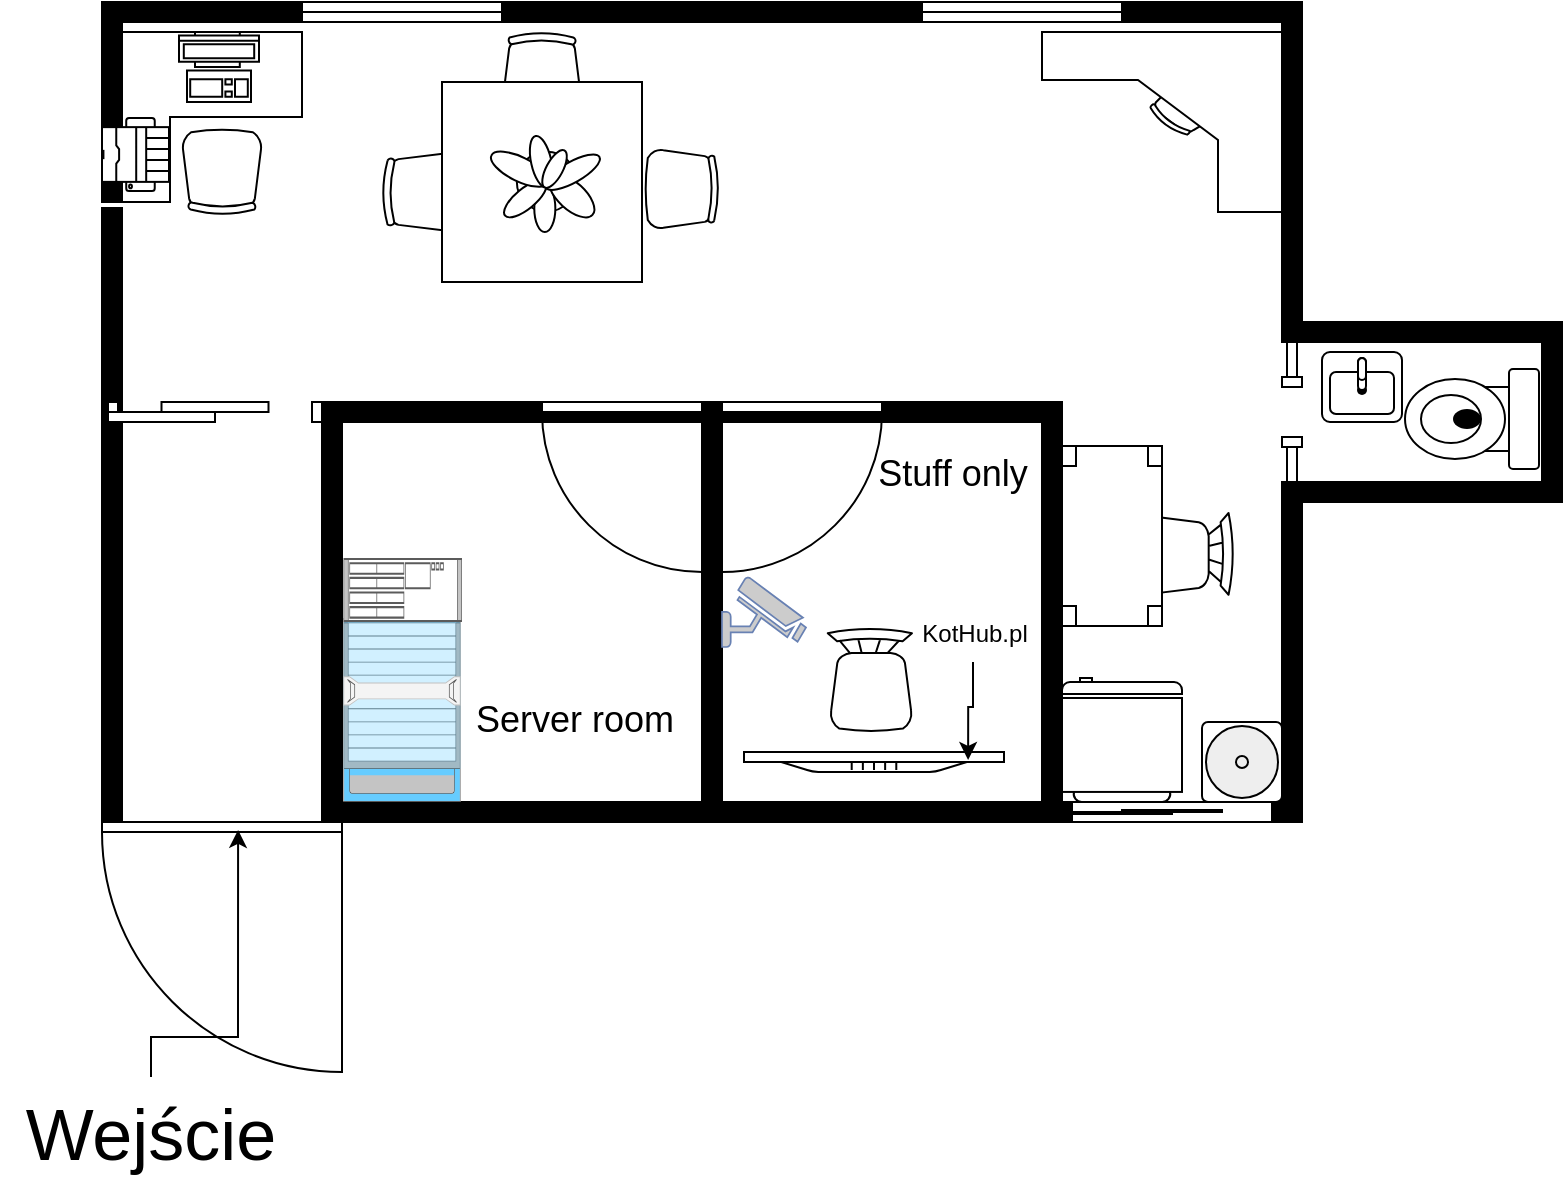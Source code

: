 <mxfile version="13.8.3" type="github">
  <diagram id="4DrFsbVTnnbgCBLrT30_" name="Page-1">
    <mxGraphModel dx="1422" dy="762" grid="1" gridSize="7" guides="1" tooltips="1" connect="1" arrows="1" fold="1" page="1" pageScale="1" pageWidth="850" pageHeight="1100" math="0" shadow="0">
      <root>
        <mxCell id="0" />
        <mxCell id="1" parent="0" />
        <mxCell id="laEGhpf13nhl8fzN_sp4-4" value="" style="verticalLabelPosition=bottom;html=1;verticalAlign=top;align=center;shape=mxgraph.floorplan.wallCorner;fillColor=#000000;direction=south;" vertex="1" parent="1">
          <mxGeometry x="580" y="110" width="100" height="170" as="geometry" />
        </mxCell>
        <mxCell id="laEGhpf13nhl8fzN_sp4-5" value="" style="verticalLabelPosition=bottom;html=1;verticalAlign=top;align=center;shape=mxgraph.floorplan.wallCorner;fillColor=#000000;" vertex="1" parent="1">
          <mxGeometry x="80" y="110" width="100" height="100" as="geometry" />
        </mxCell>
        <mxCell id="laEGhpf13nhl8fzN_sp4-6" value="" style="verticalLabelPosition=bottom;html=1;verticalAlign=top;align=center;shape=mxgraph.floorplan.wall;fillColor=#000000;" vertex="1" parent="1">
          <mxGeometry x="280" y="110" width="210" height="10" as="geometry" />
        </mxCell>
        <mxCell id="laEGhpf13nhl8fzN_sp4-7" value="" style="verticalLabelPosition=bottom;html=1;verticalAlign=top;align=center;shape=mxgraph.floorplan.window;" vertex="1" parent="1">
          <mxGeometry x="180" y="110" width="100" height="10" as="geometry" />
        </mxCell>
        <mxCell id="laEGhpf13nhl8fzN_sp4-8" value="" style="verticalLabelPosition=bottom;html=1;verticalAlign=top;align=center;shape=mxgraph.floorplan.window;" vertex="1" parent="1">
          <mxGeometry x="490" y="110" width="100" height="10" as="geometry" />
        </mxCell>
        <mxCell id="laEGhpf13nhl8fzN_sp4-9" value="" style="verticalLabelPosition=bottom;html=1;verticalAlign=top;align=center;shape=mxgraph.floorplan.wall;fillColor=#000000;direction=south;" vertex="1" parent="1">
          <mxGeometry x="80" y="213" width="10" height="310" as="geometry" />
        </mxCell>
        <mxCell id="laEGhpf13nhl8fzN_sp4-14" value="" style="verticalLabelPosition=bottom;html=1;verticalAlign=top;align=center;shape=mxgraph.floorplan.wallU;fillColor=#000000;rotation=90;" vertex="1" parent="1">
          <mxGeometry x="700" y="250" width="90" height="130" as="geometry" />
        </mxCell>
        <mxCell id="laEGhpf13nhl8fzN_sp4-15" value="" style="verticalLabelPosition=bottom;html=1;verticalAlign=top;align=center;shape=mxgraph.floorplan.toilet;rotation=90;" vertex="1" parent="1">
          <mxGeometry x="740" y="285" width="50" height="67" as="geometry" />
        </mxCell>
        <mxCell id="laEGhpf13nhl8fzN_sp4-18" value="" style="verticalLabelPosition=bottom;html=1;verticalAlign=top;align=center;shape=mxgraph.floorplan.sink_2;" vertex="1" parent="1">
          <mxGeometry x="690" y="285" width="40" height="35" as="geometry" />
        </mxCell>
        <mxCell id="laEGhpf13nhl8fzN_sp4-19" value="" style="verticalLabelPosition=bottom;html=1;verticalAlign=top;align=center;shape=mxgraph.floorplan.doorRight;aspect=fixed;" vertex="1" parent="1">
          <mxGeometry x="80" y="520" width="120" height="127.5" as="geometry" />
        </mxCell>
        <mxCell id="laEGhpf13nhl8fzN_sp4-20" value="" style="verticalLabelPosition=bottom;html=1;verticalAlign=top;align=center;shape=mxgraph.floorplan.wall;fillColor=#000000;direction=south;" vertex="1" parent="1">
          <mxGeometry x="190" y="310" width="10" height="210" as="geometry" />
        </mxCell>
        <mxCell id="laEGhpf13nhl8fzN_sp4-23" value="" style="verticalLabelPosition=bottom;html=1;verticalAlign=top;align=center;shape=mxgraph.floorplan.wall;fillColor=#000000;" vertex="1" parent="1">
          <mxGeometry x="200" y="510" width="470" height="10" as="geometry" />
        </mxCell>
        <mxCell id="laEGhpf13nhl8fzN_sp4-25" value="" style="verticalLabelPosition=bottom;html=1;verticalAlign=top;align=center;shape=mxgraph.floorplan.desk_corner_2;" vertex="1" parent="1">
          <mxGeometry x="90" y="125" width="90" height="85" as="geometry" />
        </mxCell>
        <mxCell id="laEGhpf13nhl8fzN_sp4-27" value="" style="verticalLabelPosition=bottom;html=1;verticalAlign=top;align=center;shape=mxgraph.floorplan.doorBypass;dx=0.25;" vertex="1" parent="1">
          <mxGeometry x="83" y="310" width="107" height="10" as="geometry" />
        </mxCell>
        <mxCell id="laEGhpf13nhl8fzN_sp4-28" value="" style="verticalLabelPosition=bottom;html=1;verticalAlign=top;align=center;shape=mxgraph.floorplan.desk_corner;rotation=90;" vertex="1" parent="1">
          <mxGeometry x="565" y="110" width="90" height="120" as="geometry" />
        </mxCell>
        <mxCell id="laEGhpf13nhl8fzN_sp4-29" value="" style="verticalLabelPosition=bottom;html=1;verticalAlign=top;align=center;shape=mxgraph.floorplan.wall;fillColor=#000000;direction=south;" vertex="1" parent="1">
          <mxGeometry x="670" y="350" width="10" height="170" as="geometry" />
        </mxCell>
        <mxCell id="laEGhpf13nhl8fzN_sp4-31" value="" style="verticalLabelPosition=bottom;html=1;verticalAlign=top;align=center;shape=mxgraph.floorplan.doorDoublePocket;dx=0.25;direction=south;" vertex="1" parent="1">
          <mxGeometry x="670" y="280" width="10" height="70" as="geometry" />
        </mxCell>
        <mxCell id="laEGhpf13nhl8fzN_sp4-33" value="" style="verticalLabelPosition=bottom;html=1;verticalAlign=top;align=center;shape=mxgraph.floorplan.wall;fillColor=#000000;" vertex="1" parent="1">
          <mxGeometry x="200" y="310" width="360" height="10" as="geometry" />
        </mxCell>
        <mxCell id="laEGhpf13nhl8fzN_sp4-34" value="" style="verticalLabelPosition=bottom;html=1;verticalAlign=top;align=center;shape=mxgraph.floorplan.wall;fillColor=#000000;direction=south;" vertex="1" parent="1">
          <mxGeometry x="550" y="320" width="10" height="190" as="geometry" />
        </mxCell>
        <mxCell id="laEGhpf13nhl8fzN_sp4-36" value="" style="verticalLabelPosition=bottom;html=1;verticalAlign=top;align=center;shape=mxgraph.floorplan.windowGlider;dx=0.25;" vertex="1" parent="1">
          <mxGeometry x="565" y="510" width="100" height="10" as="geometry" />
        </mxCell>
        <mxCell id="laEGhpf13nhl8fzN_sp4-37" value="" style="verticalLabelPosition=bottom;html=1;verticalAlign=top;align=center;shape=mxgraph.floorplan.office_chair;shadow=0;" vertex="1" parent="1">
          <mxGeometry x="280" y="125" width="40" height="43" as="geometry" />
        </mxCell>
        <mxCell id="laEGhpf13nhl8fzN_sp4-39" value="" style="verticalLabelPosition=bottom;html=1;verticalAlign=top;align=center;shape=mxgraph.floorplan.office_chair;shadow=0;direction=north;" vertex="1" parent="1">
          <mxGeometry x="220" y="185" width="43" height="40" as="geometry" />
        </mxCell>
        <mxCell id="laEGhpf13nhl8fzN_sp4-40" value="" style="verticalLabelPosition=bottom;html=1;verticalAlign=top;align=center;shape=mxgraph.floorplan.office_chair;shadow=0;direction=south" vertex="1" parent="1">
          <mxGeometry x="257" y="185" width="43" height="40" as="geometry" />
        </mxCell>
        <mxCell id="laEGhpf13nhl8fzN_sp4-41" value="" style="shape=rect;shadow=0;" vertex="1" parent="1">
          <mxGeometry x="250" y="150" width="100" height="100" as="geometry" />
        </mxCell>
        <mxCell id="laEGhpf13nhl8fzN_sp4-42" value="" style="verticalLabelPosition=bottom;html=1;verticalAlign=top;align=center;shape=mxgraph.floorplan.office_chair;shadow=0;direction=south;rotation=90;" vertex="1" parent="1">
          <mxGeometry x="118.5" y="175" width="43" height="40" as="geometry" />
        </mxCell>
        <mxCell id="laEGhpf13nhl8fzN_sp4-44" value="" style="verticalLabelPosition=bottom;html=1;verticalAlign=top;align=center;shape=mxgraph.floorplan.water_cooler;" vertex="1" parent="1">
          <mxGeometry x="630" y="470" width="40" height="40" as="geometry" />
        </mxCell>
        <mxCell id="laEGhpf13nhl8fzN_sp4-45" value="" style="verticalLabelPosition=bottom;html=1;verticalAlign=top;align=center;shape=mxgraph.floorplan.workstation;rotation=0;" vertex="1" parent="1">
          <mxGeometry x="118.5" y="125.0" width="40" height="35" as="geometry" />
        </mxCell>
        <mxCell id="laEGhpf13nhl8fzN_sp4-46" value="" style="verticalLabelPosition=bottom;html=1;verticalAlign=top;align=center;shape=mxgraph.floorplan.plant;" vertex="1" parent="1">
          <mxGeometry x="276.5" y="174" width="47" height="51" as="geometry" />
        </mxCell>
        <mxCell id="laEGhpf13nhl8fzN_sp4-47" value="" style="verticalLabelPosition=bottom;html=1;verticalAlign=top;align=center;shape=mxgraph.floorplan.office_chair;rotation=90;" vertex="1" parent="1">
          <mxGeometry x="350" y="185" width="40" height="37" as="geometry" />
        </mxCell>
        <mxCell id="laEGhpf13nhl8fzN_sp4-50" value="" style="verticalLabelPosition=bottom;html=1;verticalAlign=top;align=center;shape=mxgraph.floorplan.printer;direction=south;" vertex="1" parent="1">
          <mxGeometry x="80" y="168" width="33.5" height="36.5" as="geometry" />
        </mxCell>
        <mxCell id="laEGhpf13nhl8fzN_sp4-52" value="" style="verticalLabelPosition=bottom;html=1;verticalAlign=top;align=center;shape=mxgraph.floorplan.refrigerator;rotation=-180;" vertex="1" parent="1">
          <mxGeometry x="560" y="448" width="60" height="62" as="geometry" />
        </mxCell>
        <mxCell id="laEGhpf13nhl8fzN_sp4-54" value="" style="verticalLabelPosition=bottom;html=1;verticalAlign=top;align=center;shape=mxgraph.floorplan.chair;rotation=90;" vertex="1" parent="1">
          <mxGeometry x="599.5" y="360" width="41" height="52" as="geometry" />
        </mxCell>
        <mxCell id="laEGhpf13nhl8fzN_sp4-55" value="" style="verticalLabelPosition=bottom;html=1;verticalAlign=top;align=center;shape=mxgraph.floorplan.table;rotation=-90;" vertex="1" parent="1">
          <mxGeometry x="540" y="352" width="90" height="50" as="geometry" />
        </mxCell>
        <mxCell id="laEGhpf13nhl8fzN_sp4-57" value="" style="verticalLabelPosition=bottom;html=1;verticalAlign=top;align=center;shape=mxgraph.floorplan.wall;fillColor=#000000;direction=south;" vertex="1" parent="1">
          <mxGeometry x="380" y="320" width="10" height="190" as="geometry" />
        </mxCell>
        <mxCell id="laEGhpf13nhl8fzN_sp4-58" value="" style="verticalLabelPosition=bottom;html=1;verticalAlign=top;align=center;shape=mxgraph.floorplan.doorRight;aspect=fixed;" vertex="1" parent="1">
          <mxGeometry x="300" y="310" width="80" height="85" as="geometry" />
        </mxCell>
        <mxCell id="laEGhpf13nhl8fzN_sp4-59" value="" style="verticalLabelPosition=bottom;html=1;verticalAlign=top;align=center;shape=mxgraph.floorplan.doorLeft;aspect=fixed;" vertex="1" parent="1">
          <mxGeometry x="390" y="310" width="80" height="85" as="geometry" />
        </mxCell>
        <mxCell id="laEGhpf13nhl8fzN_sp4-60" value="" style="shape=mxgraph.rack.cisco.cisco_nexus_7000_9-slot_switch_chassis;html=1;labelPosition=right;align=left;spacingLeft=15;dashed=0;shadow=0;fillColor=#ffffff;" vertex="1" parent="1">
          <mxGeometry x="200.75" y="418" width="58.5" height="92" as="geometry" />
        </mxCell>
        <mxCell id="laEGhpf13nhl8fzN_sp4-61" value="" style="shape=mxgraph.rack.cisco.cisco_wave_7541;html=1;labelPosition=right;align=left;spacingLeft=15;dashed=0;shadow=0;fillColor=#ffffff;" vertex="1" parent="1">
          <mxGeometry x="200.75" y="388" width="59.25" height="32" as="geometry" />
        </mxCell>
        <mxCell id="laEGhpf13nhl8fzN_sp4-66" style="edgeStyle=orthogonalEdgeStyle;rounded=0;orthogonalLoop=1;jettySize=auto;html=1;entryX=0.567;entryY=0.031;entryDx=0;entryDy=0;entryPerimeter=0;" edge="1" parent="1" source="laEGhpf13nhl8fzN_sp4-64" target="laEGhpf13nhl8fzN_sp4-19">
          <mxGeometry relative="1" as="geometry" />
        </mxCell>
        <mxCell id="laEGhpf13nhl8fzN_sp4-64" value="&lt;font style=&quot;font-size: 36px&quot;&gt;Wejście&lt;/font&gt;" style="text;html=1;strokeColor=none;fillColor=none;align=center;verticalAlign=middle;whiteSpace=wrap;rounded=0;" vertex="1" parent="1">
          <mxGeometry x="29" y="647.5" width="151" height="56" as="geometry" />
        </mxCell>
        <mxCell id="laEGhpf13nhl8fzN_sp4-67" value="&lt;font style=&quot;font-size: 18px&quot;&gt;Server room&lt;/font&gt;" style="text;html=1;strokeColor=none;fillColor=none;align=center;verticalAlign=middle;whiteSpace=wrap;rounded=0;" vertex="1" parent="1">
          <mxGeometry x="250" y="448" width="133" height="42" as="geometry" />
        </mxCell>
        <mxCell id="laEGhpf13nhl8fzN_sp4-68" value="&lt;font style=&quot;font-size: 18px&quot;&gt;Stuff only&lt;/font&gt;" style="text;html=1;align=center;verticalAlign=middle;resizable=0;points=[];autosize=1;" vertex="1" parent="1">
          <mxGeometry x="463" y="332" width="84" height="28" as="geometry" />
        </mxCell>
        <mxCell id="laEGhpf13nhl8fzN_sp4-69" value="" style="verticalLabelPosition=bottom;html=1;verticalAlign=top;align=center;shape=mxgraph.floorplan.chair;rotation=90;direction=north;" vertex="1" parent="1">
          <mxGeometry x="438" y="427.75" width="52" height="42.25" as="geometry" />
        </mxCell>
        <mxCell id="laEGhpf13nhl8fzN_sp4-70" value="" style="fontColor=#0066CC;verticalAlign=top;verticalLabelPosition=bottom;labelPosition=center;align=center;html=1;outlineConnect=0;fillColor=#CCCCCC;strokeColor=#6881B3;gradientColor=none;gradientDirection=north;strokeWidth=2;shape=mxgraph.networks.security_camera;" vertex="1" parent="1">
          <mxGeometry x="390" y="397.5" width="42" height="35" as="geometry" />
        </mxCell>
        <mxCell id="laEGhpf13nhl8fzN_sp4-71" value="" style="verticalLabelPosition=bottom;html=1;verticalAlign=top;align=center;shape=mxgraph.floorplan.flat_tv;rotation=-180;" vertex="1" parent="1">
          <mxGeometry x="401" y="485" width="130" height="10" as="geometry" />
        </mxCell>
        <mxCell id="laEGhpf13nhl8fzN_sp4-74" style="edgeStyle=orthogonalEdgeStyle;rounded=0;orthogonalLoop=1;jettySize=auto;html=1;entryX=0.138;entryY=0.6;entryDx=0;entryDy=0;entryPerimeter=0;" edge="1" parent="1" source="laEGhpf13nhl8fzN_sp4-73" target="laEGhpf13nhl8fzN_sp4-71">
          <mxGeometry relative="1" as="geometry">
            <mxPoint x="532" y="490" as="targetPoint" />
          </mxGeometry>
        </mxCell>
        <mxCell id="laEGhpf13nhl8fzN_sp4-73" value="KotHub.pl" style="text;html=1;align=center;verticalAlign=middle;resizable=0;points=[];autosize=1;" vertex="1" parent="1">
          <mxGeometry x="484" y="412" width="63" height="28" as="geometry" />
        </mxCell>
      </root>
    </mxGraphModel>
  </diagram>
</mxfile>
